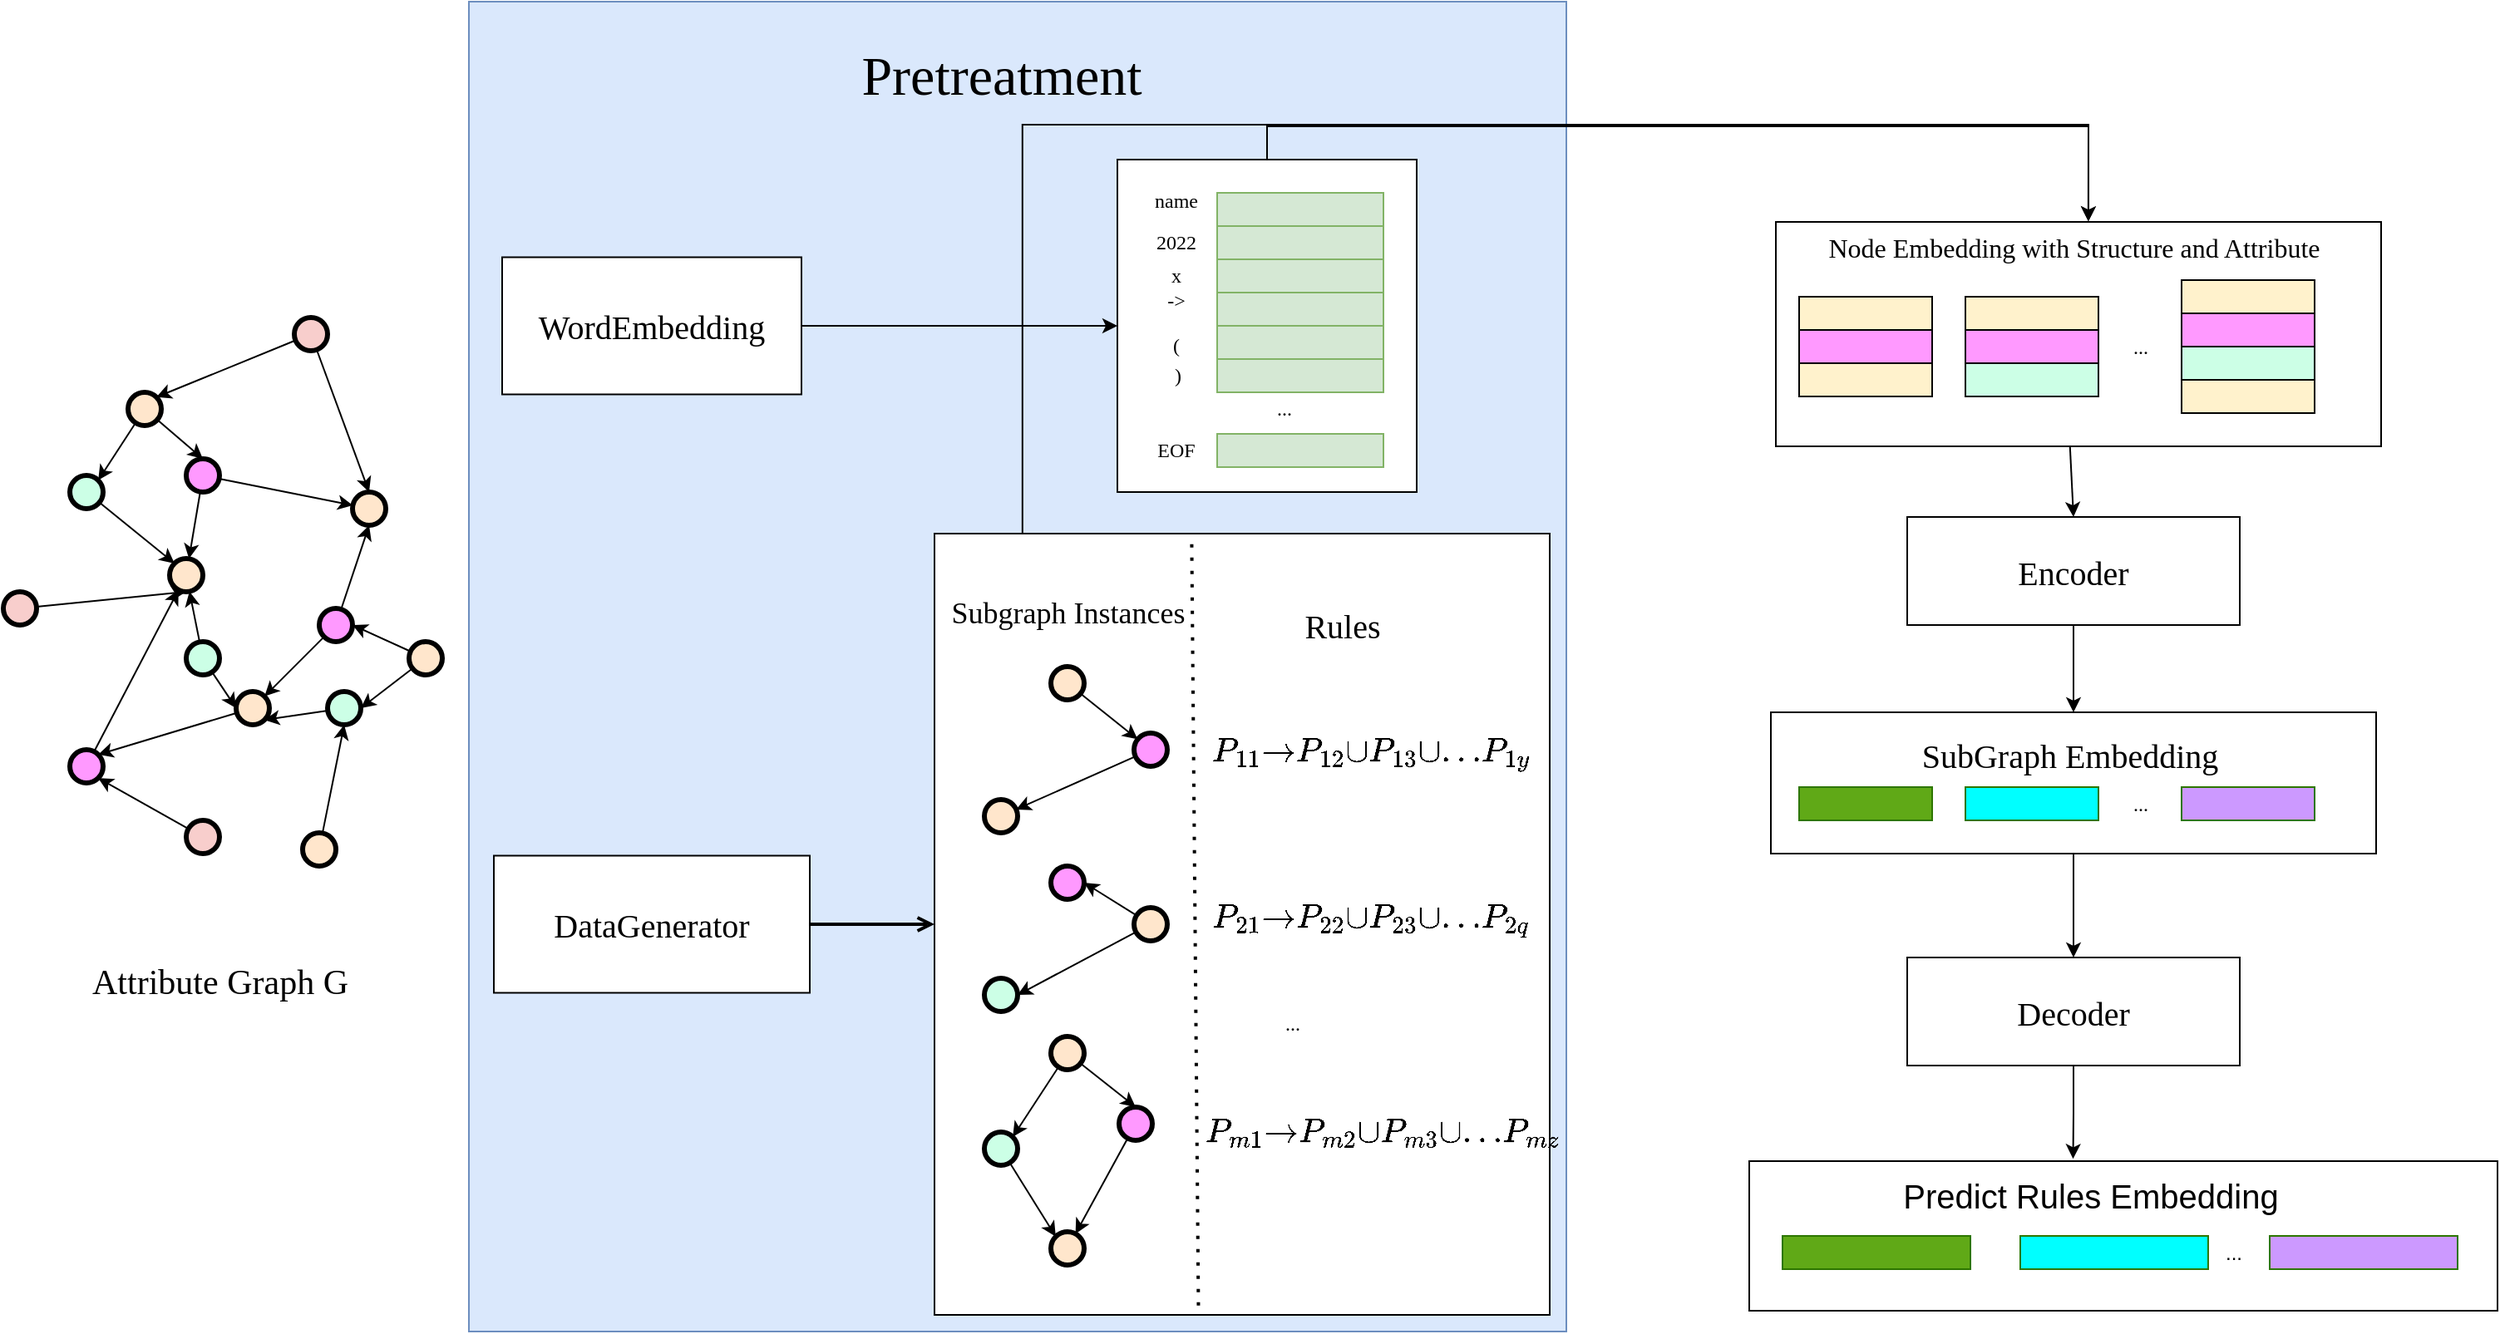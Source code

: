 <mxfile version="21.3.2" type="github">
  <diagram id="YgVjmNeeTJTMkVuTX1qY" name="第 1 页">
    <mxGraphModel dx="2221" dy="1983" grid="1" gridSize="10" guides="1" tooltips="1" connect="1" arrows="1" fold="1" page="1" pageScale="1" pageWidth="827" pageHeight="1169" math="1" shadow="0">
      <root>
        <mxCell id="0" />
        <mxCell id="1" parent="0" />
        <mxCell id="9s3qkHR6bOh1nxQZLDKp-53" value="" style="whiteSpace=wrap;html=1;" vertex="1" parent="1">
          <mxGeometry x="900" y="307.5" width="450" height="90" as="geometry" />
        </mxCell>
        <mxCell id="9s3qkHR6bOh1nxQZLDKp-37" value="" style="rounded=0;whiteSpace=wrap;html=1;gradientDirection=north;fillColor=#dae8fc;strokeColor=#6c8ebf;fontFamily=Times New Roman;" vertex="1" parent="1">
          <mxGeometry x="130" y="-390" width="660" height="800" as="geometry" />
        </mxCell>
        <mxCell id="9s3qkHR6bOh1nxQZLDKp-43" style="edgeStyle=orthogonalEdgeStyle;rounded=0;orthogonalLoop=1;jettySize=auto;html=1;entryX=0.528;entryY=-0.011;entryDx=0;entryDy=0;entryPerimeter=0;fontFamily=Times New Roman;" edge="1" parent="1" source="9s3qkHR6bOh1nxQZLDKp-35" target="o_sgE8OzQir2t5ASwDxD-76">
          <mxGeometry relative="1" as="geometry">
            <Array as="points">
              <mxPoint x="610" y="-315" />
              <mxPoint x="1104" y="-315" />
            </Array>
          </mxGeometry>
        </mxCell>
        <mxCell id="9s3qkHR6bOh1nxQZLDKp-35" value="" style="rounded=0;whiteSpace=wrap;html=1;fontFamily=Times New Roman;" vertex="1" parent="1">
          <mxGeometry x="520" y="-295" width="180" height="200" as="geometry" />
        </mxCell>
        <mxCell id="9s3qkHR6bOh1nxQZLDKp-46" style="edgeStyle=orthogonalEdgeStyle;rounded=0;orthogonalLoop=1;jettySize=auto;html=1;entryX=0.5;entryY=0;entryDx=0;entryDy=0;" edge="1" parent="1" source="9s3qkHR6bOh1nxQZLDKp-29" target="9s3qkHR6bOh1nxQZLDKp-33">
          <mxGeometry relative="1" as="geometry" />
        </mxCell>
        <mxCell id="9s3qkHR6bOh1nxQZLDKp-29" value="" style="rounded=0;whiteSpace=wrap;html=1;fontFamily=Times New Roman;" vertex="1" parent="1">
          <mxGeometry x="913" y="37.5" width="364" height="85" as="geometry" />
        </mxCell>
        <mxCell id="o_sgE8OzQir2t5ASwDxD-75" value="" style="rounded=0;whiteSpace=wrap;html=1;strokeWidth=1;fontFamily=Times New Roman;fontSize=12;" parent="1" vertex="1">
          <mxGeometry x="916" y="-257.5" width="364" height="135" as="geometry" />
        </mxCell>
        <mxCell id="o_sgE8OzQir2t5ASwDxD-49" value="" style="rounded=0;whiteSpace=wrap;html=1;strokeWidth=1;fontFamily=Times New Roman;fontSize=12;" parent="1" vertex="1">
          <mxGeometry x="410" y="-70" width="370" height="470" as="geometry" />
        </mxCell>
        <mxCell id="9s3qkHR6bOh1nxQZLDKp-32" style="edgeStyle=orthogonalEdgeStyle;rounded=0;orthogonalLoop=1;jettySize=auto;html=1;entryX=0.5;entryY=0;entryDx=0;entryDy=0;fontFamily=Times New Roman;" edge="1" parent="1" source="hbj6Zmw99jq0ys3fm93o-1" target="9s3qkHR6bOh1nxQZLDKp-29">
          <mxGeometry relative="1" as="geometry" />
        </mxCell>
        <mxCell id="hbj6Zmw99jq0ys3fm93o-1" value="&lt;font style=&quot;font-size: 20px;&quot;&gt;Encoder&lt;/font&gt;" style="rounded=0;whiteSpace=wrap;html=1;fontFamily=Times New Roman;" parent="1" vertex="1">
          <mxGeometry x="995" y="-80" width="200" height="65" as="geometry" />
        </mxCell>
        <mxCell id="o_sgE8OzQir2t5ASwDxD-80" style="edgeStyle=none;shape=connector;rounded=0;orthogonalLoop=1;jettySize=auto;html=1;labelBackgroundColor=default;strokeColor=default;strokeWidth=2;fontFamily=Times New Roman;fontSize=12;fontColor=#000000;endArrow=open;endFill=0;" parent="1" source="hbj6Zmw99jq0ys3fm93o-16" target="o_sgE8OzQir2t5ASwDxD-49" edge="1">
          <mxGeometry relative="1" as="geometry" />
        </mxCell>
        <mxCell id="hbj6Zmw99jq0ys3fm93o-16" value="&lt;font style=&quot;font-size: 20px;&quot;&gt;DataGenerator&lt;/font&gt;" style="rounded=0;whiteSpace=wrap;html=1;fontFamily=Times New Roman;" parent="1" vertex="1">
          <mxGeometry x="145" y="123.75" width="190" height="82.5" as="geometry" />
        </mxCell>
        <mxCell id="hbj6Zmw99jq0ys3fm93o-36" value="&lt;font style=&quot;font-size: 21px;&quot;&gt;Attribute Graph G&lt;/font&gt;" style="text;html=1;align=center;verticalAlign=middle;resizable=0;points=[];autosize=1;strokeColor=none;fillColor=none;fontSize=16;strokeWidth=3;fontFamily=Times New Roman;" parent="1" vertex="1">
          <mxGeometry x="-110" y="180" width="180" height="40" as="geometry" />
        </mxCell>
        <mxCell id="hbj6Zmw99jq0ys3fm93o-18" value="" style="ellipse;whiteSpace=wrap;html=1;aspect=fixed;fillColor=#FF99FF;strokeColor=#000000;strokeWidth=3;fontFamily=Times New Roman;" parent="1" vertex="1">
          <mxGeometry x="-40" y="-115" width="20" height="20" as="geometry" />
        </mxCell>
        <mxCell id="hbj6Zmw99jq0ys3fm93o-19" value="" style="ellipse;whiteSpace=wrap;html=1;aspect=fixed;fillColor=#CCFFE6;strokeColor=#000000;strokeWidth=3;fontFamily=Times New Roman;" parent="1" vertex="1">
          <mxGeometry x="-110" y="-105" width="20" height="20" as="geometry" />
        </mxCell>
        <mxCell id="hbj6Zmw99jq0ys3fm93o-20" value="" style="ellipse;whiteSpace=wrap;html=1;aspect=fixed;fillColor=#ffe6cc;strokeColor=#000000;strokeWidth=3;fontFamily=Times New Roman;" parent="1" vertex="1">
          <mxGeometry x="60" y="-95" width="20" height="20" as="geometry" />
        </mxCell>
        <mxCell id="hbj6Zmw99jq0ys3fm93o-29" style="edgeStyle=none;rounded=0;orthogonalLoop=1;jettySize=auto;html=1;fontFamily=Times New Roman;" parent="1" source="hbj6Zmw99jq0ys3fm93o-18" target="hbj6Zmw99jq0ys3fm93o-20" edge="1">
          <mxGeometry relative="1" as="geometry" />
        </mxCell>
        <mxCell id="o_sgE8OzQir2t5ASwDxD-15" style="edgeStyle=none;rounded=0;orthogonalLoop=1;jettySize=auto;html=1;entryX=0;entryY=0.5;entryDx=0;entryDy=0;strokeWidth=1;fontFamily=Times New Roman;fontSize=12;fontColor=#000000;" parent="1" source="hbj6Zmw99jq0ys3fm93o-21" target="hbj6Zmw99jq0ys3fm93o-26" edge="1">
          <mxGeometry relative="1" as="geometry" />
        </mxCell>
        <mxCell id="hbj6Zmw99jq0ys3fm93o-21" value="" style="ellipse;whiteSpace=wrap;html=1;aspect=fixed;fillColor=#CCFFE6;strokeColor=#000000;strokeWidth=3;fontFamily=Times New Roman;" parent="1" vertex="1">
          <mxGeometry x="-40" y="-5" width="20" height="20" as="geometry" />
        </mxCell>
        <mxCell id="hbj6Zmw99jq0ys3fm93o-22" value="" style="ellipse;whiteSpace=wrap;html=1;aspect=fixed;fillColor=#ffe6cc;strokeColor=#000000;strokeWidth=3;fontFamily=Times New Roman;" parent="1" vertex="1">
          <mxGeometry x="-50" y="-55" width="20" height="20" as="geometry" />
        </mxCell>
        <mxCell id="hbj6Zmw99jq0ys3fm93o-28" style="rounded=0;orthogonalLoop=1;jettySize=auto;html=1;fontFamily=Times New Roman;" parent="1" source="hbj6Zmw99jq0ys3fm93o-18" target="hbj6Zmw99jq0ys3fm93o-22" edge="1">
          <mxGeometry relative="1" as="geometry" />
        </mxCell>
        <mxCell id="hbj6Zmw99jq0ys3fm93o-33" style="edgeStyle=none;rounded=0;orthogonalLoop=1;jettySize=auto;html=1;entryX=0;entryY=0;entryDx=0;entryDy=0;fontFamily=Times New Roman;" parent="1" source="hbj6Zmw99jq0ys3fm93o-19" target="hbj6Zmw99jq0ys3fm93o-22" edge="1">
          <mxGeometry relative="1" as="geometry" />
        </mxCell>
        <mxCell id="hbj6Zmw99jq0ys3fm93o-32" style="edgeStyle=none;rounded=0;orthogonalLoop=1;jettySize=auto;html=1;fontFamily=Times New Roman;" parent="1" source="hbj6Zmw99jq0ys3fm93o-21" target="hbj6Zmw99jq0ys3fm93o-22" edge="1">
          <mxGeometry relative="1" as="geometry" />
        </mxCell>
        <mxCell id="o_sgE8OzQir2t5ASwDxD-7" style="edgeStyle=none;rounded=0;orthogonalLoop=1;jettySize=auto;html=1;entryX=0.5;entryY=1;entryDx=0;entryDy=0;strokeWidth=1;fontFamily=Times New Roman;fontSize=12;fontColor=#000000;" parent="1" source="hbj6Zmw99jq0ys3fm93o-23" target="hbj6Zmw99jq0ys3fm93o-20" edge="1">
          <mxGeometry relative="1" as="geometry" />
        </mxCell>
        <mxCell id="hbj6Zmw99jq0ys3fm93o-23" value="" style="ellipse;whiteSpace=wrap;html=1;aspect=fixed;fillColor=#FF99FF;strokeColor=#000000;strokeWidth=3;fontFamily=Times New Roman;" parent="1" vertex="1">
          <mxGeometry x="40" y="-25" width="20" height="20" as="geometry" />
        </mxCell>
        <mxCell id="9s3qkHR6bOh1nxQZLDKp-66" style="rounded=0;orthogonalLoop=1;jettySize=auto;html=1;entryX=1;entryY=0;entryDx=0;entryDy=0;" edge="1" parent="1" source="hbj6Zmw99jq0ys3fm93o-26" target="9s3qkHR6bOh1nxQZLDKp-63">
          <mxGeometry relative="1" as="geometry" />
        </mxCell>
        <mxCell id="hbj6Zmw99jq0ys3fm93o-26" value="" style="ellipse;whiteSpace=wrap;html=1;aspect=fixed;fillColor=#ffe6cc;strokeColor=#000000;strokeWidth=3;fontFamily=Times New Roman;" parent="1" vertex="1">
          <mxGeometry x="-10" y="25" width="20" height="20" as="geometry" />
        </mxCell>
        <mxCell id="hbj6Zmw99jq0ys3fm93o-31" style="edgeStyle=none;rounded=0;orthogonalLoop=1;jettySize=auto;html=1;fontFamily=Times New Roman;" parent="1" source="hbj6Zmw99jq0ys3fm93o-23" target="hbj6Zmw99jq0ys3fm93o-26" edge="1">
          <mxGeometry relative="1" as="geometry" />
        </mxCell>
        <mxCell id="o_sgE8OzQir2t5ASwDxD-13" style="edgeStyle=none;rounded=0;orthogonalLoop=1;jettySize=auto;html=1;entryX=1;entryY=1;entryDx=0;entryDy=0;strokeWidth=1;fontFamily=Times New Roman;fontSize=12;fontColor=#000000;" parent="1" source="o_sgE8OzQir2t5ASwDxD-12" target="hbj6Zmw99jq0ys3fm93o-26" edge="1">
          <mxGeometry relative="1" as="geometry" />
        </mxCell>
        <mxCell id="o_sgE8OzQir2t5ASwDxD-12" value="" style="ellipse;whiteSpace=wrap;html=1;aspect=fixed;fillColor=#CCFFE6;strokeColor=#000000;strokeWidth=3;fontFamily=Times New Roman;" parent="1" vertex="1">
          <mxGeometry x="45" y="25" width="20" height="20" as="geometry" />
        </mxCell>
        <mxCell id="o_sgE8OzQir2t5ASwDxD-22" style="edgeStyle=none;rounded=0;orthogonalLoop=1;jettySize=auto;html=1;entryX=1;entryY=0.5;entryDx=0;entryDy=0;strokeWidth=1;fontFamily=Times New Roman;fontSize=12;fontColor=#000000;" parent="1" source="o_sgE8OzQir2t5ASwDxD-17" target="o_sgE8OzQir2t5ASwDxD-12" edge="1">
          <mxGeometry relative="1" as="geometry" />
        </mxCell>
        <mxCell id="o_sgE8OzQir2t5ASwDxD-23" style="edgeStyle=none;rounded=0;orthogonalLoop=1;jettySize=auto;html=1;entryX=1;entryY=0.5;entryDx=0;entryDy=0;strokeWidth=1;fontFamily=Times New Roman;fontSize=12;fontColor=#000000;" parent="1" source="o_sgE8OzQir2t5ASwDxD-17" target="hbj6Zmw99jq0ys3fm93o-23" edge="1">
          <mxGeometry relative="1" as="geometry" />
        </mxCell>
        <mxCell id="o_sgE8OzQir2t5ASwDxD-17" value="" style="ellipse;whiteSpace=wrap;html=1;aspect=fixed;fillColor=#ffe6cc;strokeColor=#000000;strokeWidth=3;fontFamily=Times New Roman;" parent="1" vertex="1">
          <mxGeometry x="94" y="-5" width="20" height="20" as="geometry" />
        </mxCell>
        <mxCell id="o_sgE8OzQir2t5ASwDxD-25" style="edgeStyle=none;rounded=0;orthogonalLoop=1;jettySize=auto;html=1;entryX=0.5;entryY=1;entryDx=0;entryDy=0;strokeWidth=1;fontFamily=Times New Roman;fontSize=12;fontColor=#000000;" parent="1" source="o_sgE8OzQir2t5ASwDxD-18" target="hbj6Zmw99jq0ys3fm93o-22" edge="1">
          <mxGeometry relative="1" as="geometry" />
        </mxCell>
        <mxCell id="o_sgE8OzQir2t5ASwDxD-18" value="" style="ellipse;whiteSpace=wrap;html=1;aspect=fixed;fillColor=#f8cecc;strokeColor=#000000;strokeWidth=3;fontFamily=Times New Roman;" parent="1" vertex="1">
          <mxGeometry x="-150" y="-35" width="20" height="20" as="geometry" />
        </mxCell>
        <mxCell id="o_sgE8OzQir2t5ASwDxD-20" style="edgeStyle=none;rounded=0;orthogonalLoop=1;jettySize=auto;html=1;entryX=1;entryY=0;entryDx=0;entryDy=0;strokeWidth=1;fontFamily=Times New Roman;fontSize=12;fontColor=#000000;" parent="1" source="o_sgE8OzQir2t5ASwDxD-19" target="hbj6Zmw99jq0ys3fm93o-19" edge="1">
          <mxGeometry relative="1" as="geometry" />
        </mxCell>
        <mxCell id="o_sgE8OzQir2t5ASwDxD-21" style="edgeStyle=none;rounded=0;orthogonalLoop=1;jettySize=auto;html=1;entryX=0.5;entryY=0;entryDx=0;entryDy=0;strokeWidth=1;fontFamily=Times New Roman;fontSize=12;fontColor=#000000;" parent="1" source="o_sgE8OzQir2t5ASwDxD-19" target="hbj6Zmw99jq0ys3fm93o-18" edge="1">
          <mxGeometry relative="1" as="geometry" />
        </mxCell>
        <mxCell id="o_sgE8OzQir2t5ASwDxD-19" value="" style="ellipse;whiteSpace=wrap;html=1;aspect=fixed;fillColor=#ffe6cc;strokeColor=#000000;strokeWidth=3;fontFamily=Times New Roman;" parent="1" vertex="1">
          <mxGeometry x="-75" y="-155" width="20" height="20" as="geometry" />
        </mxCell>
        <mxCell id="o_sgE8OzQir2t5ASwDxD-35" value="" style="ellipse;whiteSpace=wrap;html=1;aspect=fixed;fillColor=#CCFFE6;strokeColor=#000000;strokeWidth=3;fontFamily=Times New Roman;" parent="1" vertex="1">
          <mxGeometry x="440" y="290" width="20" height="20" as="geometry" />
        </mxCell>
        <mxCell id="o_sgE8OzQir2t5ASwDxD-38" style="edgeStyle=none;rounded=0;orthogonalLoop=1;jettySize=auto;html=1;entryX=0;entryY=0;entryDx=0;entryDy=0;fontFamily=Times New Roman;" parent="1" source="o_sgE8OzQir2t5ASwDxD-35" target="o_sgE8OzQir2t5ASwDxD-36" edge="1">
          <mxGeometry relative="1" as="geometry" />
        </mxCell>
        <mxCell id="o_sgE8OzQir2t5ASwDxD-39" style="edgeStyle=none;rounded=0;orthogonalLoop=1;jettySize=auto;html=1;entryX=1;entryY=0;entryDx=0;entryDy=0;strokeWidth=1;fontFamily=Times New Roman;fontSize=12;fontColor=#000000;" parent="1" source="o_sgE8OzQir2t5ASwDxD-41" target="o_sgE8OzQir2t5ASwDxD-35" edge="1">
          <mxGeometry relative="1" as="geometry" />
        </mxCell>
        <mxCell id="o_sgE8OzQir2t5ASwDxD-40" style="edgeStyle=none;rounded=0;orthogonalLoop=1;jettySize=auto;html=1;entryX=0.5;entryY=0;entryDx=0;entryDy=0;strokeWidth=1;fontFamily=Times New Roman;fontSize=12;fontColor=#000000;" parent="1" source="o_sgE8OzQir2t5ASwDxD-41" target="o_sgE8OzQir2t5ASwDxD-42" edge="1">
          <mxGeometry relative="1" as="geometry">
            <mxPoint x="560" y="280" as="targetPoint" />
          </mxGeometry>
        </mxCell>
        <mxCell id="o_sgE8OzQir2t5ASwDxD-41" value="" style="ellipse;whiteSpace=wrap;html=1;aspect=fixed;fillColor=#ffe6cc;strokeColor=#000000;strokeWidth=3;fontFamily=Times New Roman;" parent="1" vertex="1">
          <mxGeometry x="480" y="232.5" width="20" height="20" as="geometry" />
        </mxCell>
        <mxCell id="o_sgE8OzQir2t5ASwDxD-45" style="edgeStyle=none;rounded=0;orthogonalLoop=1;jettySize=auto;html=1;strokeWidth=1;fontFamily=Times New Roman;fontSize=12;fontColor=#000000;" parent="1" source="o_sgE8OzQir2t5ASwDxD-42" target="o_sgE8OzQir2t5ASwDxD-36" edge="1">
          <mxGeometry relative="1" as="geometry" />
        </mxCell>
        <mxCell id="o_sgE8OzQir2t5ASwDxD-42" value="" style="ellipse;whiteSpace=wrap;html=1;aspect=fixed;fillColor=#FF99FF;strokeColor=#000000;strokeWidth=3;fontFamily=Times New Roman;" parent="1" vertex="1">
          <mxGeometry x="521" y="275" width="20" height="20" as="geometry" />
        </mxCell>
        <mxCell id="o_sgE8OzQir2t5ASwDxD-47" value="..." style="text;html=1;align=center;verticalAlign=middle;resizable=0;points=[];autosize=1;strokeColor=none;fillColor=none;fontSize=12;fontFamily=Times New Roman;fontColor=#000000;" parent="1" vertex="1">
          <mxGeometry x="610" y="210" width="30" height="30" as="geometry" />
        </mxCell>
        <mxCell id="o_sgE8OzQir2t5ASwDxD-52" value="" style="endArrow=none;html=1;rounded=0;dashed=1;dashPattern=1 3;labelBackgroundColor=default;strokeColor=default;strokeWidth=2;fontFamily=Times New Roman;fontSize=12;fontColor=#000000;shape=connector;entryX=0.418;entryY=0.001;entryDx=0;entryDy=0;entryPerimeter=0;exitX=0.429;exitY=0.988;exitDx=0;exitDy=0;exitPerimeter=0;" parent="1" source="o_sgE8OzQir2t5ASwDxD-49" target="o_sgE8OzQir2t5ASwDxD-49" edge="1">
          <mxGeometry width="50" height="50" relative="1" as="geometry">
            <mxPoint x="610" y="190" as="sourcePoint" />
            <mxPoint x="660" y="140" as="targetPoint" />
          </mxGeometry>
        </mxCell>
        <mxCell id="o_sgE8OzQir2t5ASwDxD-53" value="&lt;font style=&quot;font-size: 18px;&quot;&gt;Subgraph Instances&lt;/font&gt;" style="text;html=1;align=center;verticalAlign=middle;resizable=0;points=[];autosize=1;strokeColor=none;fillColor=none;fontSize=13;fontFamily=Times New Roman;fontColor=#000000;" parent="1" vertex="1">
          <mxGeometry x="410" y="-42.5" width="160" height="40" as="geometry" />
        </mxCell>
        <mxCell id="o_sgE8OzQir2t5ASwDxD-54" value="&lt;font style=&quot;font-size: 20px;&quot;&gt;Rules&lt;/font&gt;" style="text;html=1;align=center;verticalAlign=middle;resizable=0;points=[];autosize=1;strokeColor=none;fillColor=none;fontSize=12;fontFamily=Times New Roman;fontColor=#000000;" parent="1" vertex="1">
          <mxGeometry x="620" y="-35" width="70" height="40" as="geometry" />
        </mxCell>
        <mxCell id="o_sgE8OzQir2t5ASwDxD-34" value="&lt;font style=&quot;font-size: 20px;&quot;&gt;$$P_{21}{\rightarrow}P_{22}{\cup}P_{23}{\cup}{...}P_{2q}$$&lt;/font&gt;" style="text;html=1;align=center;verticalAlign=middle;resizable=0;points=[];autosize=1;strokeColor=none;fillColor=none;fontSize=12;fontFamily=Times New Roman;fontColor=#000000;strokeWidth=3;" parent="1" vertex="1">
          <mxGeometry x="392" y="140" width="560" height="40" as="geometry" />
        </mxCell>
        <mxCell id="hbj6Zmw99jq0ys3fm93o-42" value="" style="ellipse;whiteSpace=wrap;html=1;aspect=fixed;fillColor=#ffe6cc;strokeColor=#000000;strokeWidth=3;container=0;fontFamily=Times New Roman;" parent="1" vertex="1">
          <mxGeometry x="480" y="10" width="20" height="20" as="geometry" />
        </mxCell>
        <mxCell id="hbj6Zmw99jq0ys3fm93o-49" value="" style="ellipse;whiteSpace=wrap;html=1;aspect=fixed;fillColor=#FF99FF;strokeColor=#000000;strokeWidth=3;container=0;fontFamily=Times New Roman;" parent="1" vertex="1">
          <mxGeometry x="530" y="50" width="20" height="20" as="geometry" />
        </mxCell>
        <mxCell id="hbj6Zmw99jq0ys3fm93o-50" style="edgeStyle=none;rounded=0;orthogonalLoop=1;jettySize=auto;html=1;fontFamily=Times New Roman;" parent="1" source="hbj6Zmw99jq0ys3fm93o-42" target="hbj6Zmw99jq0ys3fm93o-49" edge="1">
          <mxGeometry relative="1" as="geometry" />
        </mxCell>
        <mxCell id="hbj6Zmw99jq0ys3fm93o-51" value="" style="ellipse;whiteSpace=wrap;html=1;aspect=fixed;fillColor=#ffe6cc;strokeColor=#000000;strokeWidth=3;container=0;fontFamily=Times New Roman;" parent="1" vertex="1">
          <mxGeometry x="440" y="90" width="20" height="20" as="geometry" />
        </mxCell>
        <mxCell id="hbj6Zmw99jq0ys3fm93o-52" style="edgeStyle=none;rounded=0;orthogonalLoop=1;jettySize=auto;html=1;fontFamily=Times New Roman;" parent="1" source="hbj6Zmw99jq0ys3fm93o-49" target="hbj6Zmw99jq0ys3fm93o-51" edge="1">
          <mxGeometry relative="1" as="geometry" />
        </mxCell>
        <mxCell id="o_sgE8OzQir2t5ASwDxD-26" value="" style="ellipse;whiteSpace=wrap;html=1;aspect=fixed;fillColor=#FF99FF;strokeColor=#000000;strokeWidth=3;fontFamily=Times New Roman;" parent="1" vertex="1">
          <mxGeometry x="480" y="130" width="20" height="20" as="geometry" />
        </mxCell>
        <mxCell id="o_sgE8OzQir2t5ASwDxD-27" value="" style="ellipse;whiteSpace=wrap;html=1;aspect=fixed;fillColor=#CCFFE6;strokeColor=#000000;strokeWidth=3;fontFamily=Times New Roman;" parent="1" vertex="1">
          <mxGeometry x="440" y="197.5" width="20" height="20" as="geometry" />
        </mxCell>
        <mxCell id="o_sgE8OzQir2t5ASwDxD-28" style="edgeStyle=none;rounded=0;orthogonalLoop=1;jettySize=auto;html=1;entryX=1;entryY=0.5;entryDx=0;entryDy=0;strokeWidth=1;fontFamily=Times New Roman;fontSize=12;fontColor=#000000;" parent="1" source="o_sgE8OzQir2t5ASwDxD-30" target="o_sgE8OzQir2t5ASwDxD-27" edge="1">
          <mxGeometry relative="1" as="geometry" />
        </mxCell>
        <mxCell id="o_sgE8OzQir2t5ASwDxD-29" style="edgeStyle=none;rounded=0;orthogonalLoop=1;jettySize=auto;html=1;entryX=1;entryY=0.5;entryDx=0;entryDy=0;strokeWidth=1;fontFamily=Times New Roman;fontSize=12;fontColor=#000000;" parent="1" source="o_sgE8OzQir2t5ASwDxD-30" target="o_sgE8OzQir2t5ASwDxD-26" edge="1">
          <mxGeometry relative="1" as="geometry" />
        </mxCell>
        <mxCell id="o_sgE8OzQir2t5ASwDxD-30" value="" style="ellipse;whiteSpace=wrap;html=1;aspect=fixed;fillColor=#ffe6cc;strokeColor=#000000;strokeWidth=3;fontFamily=Times New Roman;" parent="1" vertex="1">
          <mxGeometry x="530" y="155" width="20" height="20" as="geometry" />
        </mxCell>
        <mxCell id="o_sgE8OzQir2t5ASwDxD-3" value="&lt;font style=&quot;font-size: 20px;&quot;&gt;$$P_{11}{\rightarrow}P_{12}{\cup}P_{13}{\cup}{...}P_{1y}$$&lt;/font&gt;" style="text;html=1;align=center;verticalAlign=middle;resizable=0;points=[];autosize=1;strokeColor=none;fillColor=none;fontSize=12;fontFamily=Times New Roman;fontColor=#000000;strokeWidth=3;" parent="1" vertex="1">
          <mxGeometry x="397" y="40" width="550" height="40" as="geometry" />
        </mxCell>
        <mxCell id="o_sgE8OzQir2t5ASwDxD-46" value="&lt;font style=&quot;font-size: 20px;&quot;&gt;$$P_{m1}{\rightarrow}P_{m2}{\cup}P_{m3}{\cup}{...}P_{mz}$$&lt;/font&gt;" style="text;whiteSpace=wrap;html=1;fontSize=12;fontFamily=Times New Roman;fontColor=#000000;" parent="1" vertex="1">
          <mxGeometry x="571" y="250" width="146" height="40" as="geometry" />
        </mxCell>
        <mxCell id="o_sgE8OzQir2t5ASwDxD-36" value="" style="ellipse;whiteSpace=wrap;html=1;aspect=fixed;fillColor=#ffe6cc;strokeColor=#000000;strokeWidth=3;fontFamily=Times New Roman;" parent="1" vertex="1">
          <mxGeometry x="480" y="350" width="20" height="20" as="geometry" />
        </mxCell>
        <mxCell id="o_sgE8OzQir2t5ASwDxD-71" value="..." style="text;html=1;align=center;verticalAlign=middle;resizable=0;points=[];autosize=1;strokeColor=none;fillColor=none;fontSize=12;fontFamily=Times New Roman;fontColor=#000000;" parent="1" vertex="1">
          <mxGeometry x="1120" y="-197.5" width="30" height="30" as="geometry" />
        </mxCell>
        <mxCell id="o_sgE8OzQir2t5ASwDxD-72" value="" style="group;fontFamily=Times New Roman;" parent="1" vertex="1" connectable="0">
          <mxGeometry x="930" y="-212.5" width="90" height="60" as="geometry" />
        </mxCell>
        <mxCell id="o_sgE8OzQir2t5ASwDxD-57" value="" style="rounded=0;whiteSpace=wrap;html=1;fillColor=#fff2cc;strokeColor=#000000;fontFamily=Times New Roman;" parent="o_sgE8OzQir2t5ASwDxD-72" vertex="1">
          <mxGeometry width="80.0" height="20" as="geometry" />
        </mxCell>
        <mxCell id="o_sgE8OzQir2t5ASwDxD-58" value="" style="rounded=0;whiteSpace=wrap;html=1;fillColor=#FF99FF;strokeColor=#000000;fontFamily=Times New Roman;" parent="o_sgE8OzQir2t5ASwDxD-72" vertex="1">
          <mxGeometry y="20" width="80.0" height="20" as="geometry" />
        </mxCell>
        <mxCell id="o_sgE8OzQir2t5ASwDxD-59" value="" style="rounded=0;whiteSpace=wrap;html=1;fillColor=#fff2cc;strokeColor=#000000;fontFamily=Times New Roman;" parent="o_sgE8OzQir2t5ASwDxD-72" vertex="1">
          <mxGeometry y="40" width="80.0" height="20" as="geometry" />
        </mxCell>
        <mxCell id="o_sgE8OzQir2t5ASwDxD-73" value="" style="group;fontFamily=Times New Roman;fillColor=#CCFFE6;" parent="1" vertex="1" connectable="0">
          <mxGeometry x="1030" y="-212.5" width="80" height="60" as="geometry" />
        </mxCell>
        <mxCell id="o_sgE8OzQir2t5ASwDxD-64" value="" style="rounded=0;whiteSpace=wrap;html=1;fillColor=#fff2cc;strokeColor=#000000;fontFamily=Times New Roman;" parent="o_sgE8OzQir2t5ASwDxD-73" vertex="1">
          <mxGeometry width="80.0" height="20" as="geometry" />
        </mxCell>
        <mxCell id="o_sgE8OzQir2t5ASwDxD-65" value="" style="rounded=0;whiteSpace=wrap;html=1;fillColor=#FF99FF;strokeColor=#000000;fontFamily=Times New Roman;" parent="o_sgE8OzQir2t5ASwDxD-73" vertex="1">
          <mxGeometry y="20" width="80.0" height="20" as="geometry" />
        </mxCell>
        <mxCell id="o_sgE8OzQir2t5ASwDxD-66" value="" style="rounded=0;whiteSpace=wrap;html=1;fillColor=#CCFFE6;strokeColor=#000000;fontFamily=Times New Roman;" parent="o_sgE8OzQir2t5ASwDxD-73" vertex="1">
          <mxGeometry y="40" width="80.0" height="20" as="geometry" />
        </mxCell>
        <mxCell id="o_sgE8OzQir2t5ASwDxD-74" value="" style="group;fontFamily=Times New Roman;" parent="1" vertex="1" connectable="0">
          <mxGeometry x="1160" y="-222.5" width="80" height="80" as="geometry" />
        </mxCell>
        <mxCell id="o_sgE8OzQir2t5ASwDxD-67" value="" style="rounded=0;whiteSpace=wrap;html=1;fillColor=#fff2cc;strokeColor=#000000;fontFamily=Times New Roman;" parent="o_sgE8OzQir2t5ASwDxD-74" vertex="1">
          <mxGeometry width="80.0" height="20" as="geometry" />
        </mxCell>
        <mxCell id="o_sgE8OzQir2t5ASwDxD-68" value="" style="rounded=0;whiteSpace=wrap;html=1;fillColor=#FF99FF;strokeColor=#000000;fontFamily=Times New Roman;" parent="o_sgE8OzQir2t5ASwDxD-74" vertex="1">
          <mxGeometry y="20" width="80.0" height="20" as="geometry" />
        </mxCell>
        <mxCell id="o_sgE8OzQir2t5ASwDxD-69" value="" style="rounded=0;whiteSpace=wrap;html=1;fillColor=#CCFFE6;strokeColor=#000000;fontFamily=Times New Roman;" parent="o_sgE8OzQir2t5ASwDxD-74" vertex="1">
          <mxGeometry y="40" width="80.0" height="20" as="geometry" />
        </mxCell>
        <mxCell id="o_sgE8OzQir2t5ASwDxD-70" value="" style="rounded=0;whiteSpace=wrap;html=1;fillColor=#fff2cc;strokeColor=#000000;fontFamily=Times New Roman;" parent="o_sgE8OzQir2t5ASwDxD-74" vertex="1">
          <mxGeometry y="60" width="80.0" height="20" as="geometry" />
        </mxCell>
        <mxCell id="o_sgE8OzQir2t5ASwDxD-76" value="Node Embedding with Structure and Attribute" style="text;html=1;align=center;verticalAlign=middle;resizable=0;points=[];autosize=1;strokeColor=none;fillColor=none;fontSize=16;fontFamily=Times New Roman;fontColor=#000000;strokeWidth=1;" parent="1" vertex="1">
          <mxGeometry x="935" y="-257.5" width="320" height="30" as="geometry" />
        </mxCell>
        <mxCell id="o_sgE8OzQir2t5ASwDxD-79" value="" style="endArrow=classic;html=1;rounded=0;labelBackgroundColor=default;strokeColor=default;strokeWidth=1;fontFamily=Times New Roman;fontSize=12;fontColor=#000000;shape=connector;exitX=0.486;exitY=1.003;exitDx=0;exitDy=0;exitPerimeter=0;entryX=0.5;entryY=0;entryDx=0;entryDy=0;" parent="1" source="o_sgE8OzQir2t5ASwDxD-75" target="hbj6Zmw99jq0ys3fm93o-1" edge="1">
          <mxGeometry width="50" height="50" relative="1" as="geometry">
            <mxPoint x="990" y="-32.5" as="sourcePoint" />
            <mxPoint x="1093" y="-92.5" as="targetPoint" />
          </mxGeometry>
        </mxCell>
        <mxCell id="9s3qkHR6bOh1nxQZLDKp-36" style="edgeStyle=orthogonalEdgeStyle;rounded=0;orthogonalLoop=1;jettySize=auto;html=1;entryX=0;entryY=0.5;entryDx=0;entryDy=0;fontFamily=Times New Roman;" edge="1" parent="1" source="o_sgE8OzQir2t5ASwDxD-81" target="9s3qkHR6bOh1nxQZLDKp-35">
          <mxGeometry relative="1" as="geometry" />
        </mxCell>
        <mxCell id="o_sgE8OzQir2t5ASwDxD-81" value="&lt;font style=&quot;font-size: 20px;&quot;&gt;WordEmbedding&lt;/font&gt;" style="rounded=0;whiteSpace=wrap;html=1;fontFamily=Times New Roman;" parent="1" vertex="1">
          <mxGeometry x="150" y="-236.25" width="180" height="82.5" as="geometry" />
        </mxCell>
        <mxCell id="9s3qkHR6bOh1nxQZLDKp-1" value="" style="group;fontFamily=Times New Roman;" vertex="1" connectable="0" parent="1">
          <mxGeometry x="580" y="-275" width="100" height="100" as="geometry" />
        </mxCell>
        <mxCell id="9s3qkHR6bOh1nxQZLDKp-2" value="" style="rounded=0;whiteSpace=wrap;html=1;fillColor=#d5e8d4;strokeColor=#82b366;fontFamily=Times New Roman;" vertex="1" parent="9s3qkHR6bOh1nxQZLDKp-1">
          <mxGeometry width="100" height="20" as="geometry" />
        </mxCell>
        <mxCell id="9s3qkHR6bOh1nxQZLDKp-3" value="" style="rounded=0;whiteSpace=wrap;html=1;fillColor=#d5e8d4;strokeColor=#82b366;fontFamily=Times New Roman;" vertex="1" parent="9s3qkHR6bOh1nxQZLDKp-1">
          <mxGeometry y="20" width="100" height="20" as="geometry" />
        </mxCell>
        <mxCell id="9s3qkHR6bOh1nxQZLDKp-4" value="" style="rounded=0;whiteSpace=wrap;html=1;fillColor=#d5e8d4;strokeColor=#82b366;fontFamily=Times New Roman;" vertex="1" parent="9s3qkHR6bOh1nxQZLDKp-1">
          <mxGeometry y="40" width="100" height="20" as="geometry" />
        </mxCell>
        <mxCell id="9s3qkHR6bOh1nxQZLDKp-5" value="" style="rounded=0;whiteSpace=wrap;html=1;fillColor=#d5e8d4;strokeColor=#82b366;fontFamily=Times New Roman;" vertex="1" parent="9s3qkHR6bOh1nxQZLDKp-1">
          <mxGeometry y="60" width="100" height="20" as="geometry" />
        </mxCell>
        <mxCell id="9s3qkHR6bOh1nxQZLDKp-6" value="" style="rounded=0;whiteSpace=wrap;html=1;fillColor=#d5e8d4;strokeColor=#82b366;fontFamily=Times New Roman;" vertex="1" parent="9s3qkHR6bOh1nxQZLDKp-1">
          <mxGeometry y="80" width="100" height="20" as="geometry" />
        </mxCell>
        <mxCell id="9s3qkHR6bOh1nxQZLDKp-8" value="name" style="text;html=1;align=center;verticalAlign=middle;resizable=0;points=[];autosize=1;strokeColor=none;fillColor=none;fontFamily=Times New Roman;" vertex="1" parent="1">
          <mxGeometry x="530" y="-285" width="50" height="30" as="geometry" />
        </mxCell>
        <mxCell id="9s3qkHR6bOh1nxQZLDKp-9" value="2022" style="text;html=1;align=center;verticalAlign=middle;resizable=0;points=[];autosize=1;strokeColor=none;fillColor=none;fontFamily=Times New Roman;" vertex="1" parent="1">
          <mxGeometry x="530" y="-260" width="50" height="30" as="geometry" />
        </mxCell>
        <mxCell id="9s3qkHR6bOh1nxQZLDKp-10" value="x" style="text;html=1;align=center;verticalAlign=middle;resizable=0;points=[];autosize=1;strokeColor=none;fillColor=none;fontFamily=Times New Roman;" vertex="1" parent="1">
          <mxGeometry x="540" y="-240" width="30" height="30" as="geometry" />
        </mxCell>
        <mxCell id="9s3qkHR6bOh1nxQZLDKp-11" value="-&amp;gt;" style="text;html=1;align=center;verticalAlign=middle;resizable=0;points=[];autosize=1;strokeColor=none;fillColor=none;fontFamily=Times New Roman;" vertex="1" parent="1">
          <mxGeometry x="540" y="-225" width="30" height="30" as="geometry" />
        </mxCell>
        <mxCell id="9s3qkHR6bOh1nxQZLDKp-12" value="(" style="text;html=1;align=center;verticalAlign=middle;resizable=0;points=[];autosize=1;strokeColor=none;fillColor=none;fontFamily=Times New Roman;" vertex="1" parent="1">
          <mxGeometry x="540" y="-198" width="30" height="30" as="geometry" />
        </mxCell>
        <mxCell id="9s3qkHR6bOh1nxQZLDKp-13" value="" style="rounded=0;whiteSpace=wrap;html=1;fillColor=#d5e8d4;strokeColor=#82b366;fontFamily=Times New Roman;" vertex="1" parent="1">
          <mxGeometry x="580" y="-175" width="100" height="20" as="geometry" />
        </mxCell>
        <mxCell id="9s3qkHR6bOh1nxQZLDKp-14" value=")" style="text;html=1;align=center;verticalAlign=middle;resizable=0;points=[];autosize=1;strokeColor=none;fillColor=none;fontFamily=Times New Roman;" vertex="1" parent="1">
          <mxGeometry x="541" y="-180" width="30" height="30" as="geometry" />
        </mxCell>
        <mxCell id="9s3qkHR6bOh1nxQZLDKp-16" value="..." style="text;html=1;align=center;verticalAlign=middle;resizable=0;points=[];autosize=1;strokeColor=none;fillColor=none;fontFamily=Times New Roman;" vertex="1" parent="1">
          <mxGeometry x="605" y="-160" width="30" height="30" as="geometry" />
        </mxCell>
        <mxCell id="9s3qkHR6bOh1nxQZLDKp-17" value="" style="rounded=0;whiteSpace=wrap;html=1;fillColor=#d5e8d4;strokeColor=#82b366;fontFamily=Times New Roman;" vertex="1" parent="1">
          <mxGeometry x="580" y="-130" width="100" height="20" as="geometry" />
        </mxCell>
        <mxCell id="9s3qkHR6bOh1nxQZLDKp-18" value="EOF" style="text;html=1;align=center;verticalAlign=middle;resizable=0;points=[];autosize=1;strokeColor=none;fillColor=none;fontFamily=Times New Roman;" vertex="1" parent="1">
          <mxGeometry x="530" y="-135" width="50" height="30" as="geometry" />
        </mxCell>
        <mxCell id="9s3qkHR6bOh1nxQZLDKp-23" value="" style="rounded=0;whiteSpace=wrap;html=1;fillColor=#60a917;strokeColor=#2D7600;fontFamily=Times New Roman;fontColor=#ffffff;" vertex="1" parent="1">
          <mxGeometry x="930" y="82.5" width="80" height="20" as="geometry" />
        </mxCell>
        <mxCell id="9s3qkHR6bOh1nxQZLDKp-26" value="" style="rounded=0;whiteSpace=wrap;html=1;fillColor=#00FFFF;strokeColor=#2D7600;fontFamily=Times New Roman;fontColor=#ffffff;" vertex="1" parent="1">
          <mxGeometry x="1030" y="82.5" width="80" height="20" as="geometry" />
        </mxCell>
        <mxCell id="9s3qkHR6bOh1nxQZLDKp-27" value="" style="rounded=0;whiteSpace=wrap;html=1;fillColor=#CC99FF;strokeColor=#2D7600;fontFamily=Times New Roman;fontColor=#ffffff;" vertex="1" parent="1">
          <mxGeometry x="1160" y="82.5" width="80" height="20" as="geometry" />
        </mxCell>
        <mxCell id="9s3qkHR6bOh1nxQZLDKp-28" value="..." style="text;html=1;align=center;verticalAlign=middle;resizable=0;points=[];autosize=1;strokeColor=none;fillColor=none;fontFamily=Times New Roman;" vertex="1" parent="1">
          <mxGeometry x="1120" y="77.5" width="30" height="30" as="geometry" />
        </mxCell>
        <mxCell id="9s3qkHR6bOh1nxQZLDKp-30" value="&lt;font style=&quot;font-size: 20px;&quot;&gt;SubGraph Embedding&amp;nbsp;&lt;/font&gt;" style="text;html=1;align=center;verticalAlign=middle;resizable=0;points=[];autosize=1;strokeColor=none;fillColor=none;fontSize=16;fontFamily=Times New Roman;fontColor=#000000;strokeWidth=1;" vertex="1" parent="1">
          <mxGeometry x="990" y="42.5" width="210" height="40" as="geometry" />
        </mxCell>
        <mxCell id="9s3qkHR6bOh1nxQZLDKp-55" style="edgeStyle=orthogonalEdgeStyle;rounded=0;orthogonalLoop=1;jettySize=auto;html=1;entryX=0.459;entryY=-0.033;entryDx=0;entryDy=0;entryPerimeter=0;" edge="1" parent="1" source="9s3qkHR6bOh1nxQZLDKp-33" target="9s3qkHR6bOh1nxQZLDKp-54">
          <mxGeometry relative="1" as="geometry" />
        </mxCell>
        <mxCell id="9s3qkHR6bOh1nxQZLDKp-33" value="&lt;font style=&quot;font-size: 20px;&quot;&gt;Decoder&lt;/font&gt;" style="rounded=0;whiteSpace=wrap;html=1;fontFamily=Times New Roman;" vertex="1" parent="1">
          <mxGeometry x="995" y="185" width="200" height="65" as="geometry" />
        </mxCell>
        <mxCell id="9s3qkHR6bOh1nxQZLDKp-39" value="&lt;font style=&quot;font-size: 33px;&quot;&gt;Pretreatment&lt;/font&gt;" style="text;html=1;align=center;verticalAlign=middle;resizable=0;points=[];autosize=1;strokeColor=none;fillColor=none;fontFamily=Times New Roman;" vertex="1" parent="1">
          <mxGeometry x="355" y="-370" width="190" height="50" as="geometry" />
        </mxCell>
        <mxCell id="9s3qkHR6bOh1nxQZLDKp-44" value="" style="endArrow=classic;html=1;rounded=0;entryX=0.528;entryY=-0.011;entryDx=0;entryDy=0;exitX=0.143;exitY=-0.001;exitDx=0;exitDy=0;exitPerimeter=0;entryPerimeter=0;edgeStyle=orthogonalEdgeStyle;fontFamily=Times New Roman;" edge="1" parent="1" source="o_sgE8OzQir2t5ASwDxD-49" target="o_sgE8OzQir2t5ASwDxD-76">
          <mxGeometry width="50" height="50" relative="1" as="geometry">
            <mxPoint x="462.98" y="-76.47" as="sourcePoint" />
            <mxPoint x="1029.52" y="-235.32" as="targetPoint" />
            <Array as="points">
              <mxPoint x="463" y="-316" />
              <mxPoint x="1104" y="-316" />
            </Array>
          </mxGeometry>
        </mxCell>
        <mxCell id="9s3qkHR6bOh1nxQZLDKp-48" value="" style="rounded=0;whiteSpace=wrap;html=1;fillColor=#60a917;strokeColor=#2D7600;fontFamily=Times New Roman;fontColor=#ffffff;" vertex="1" parent="1">
          <mxGeometry x="920" y="352.5" width="113" height="20" as="geometry" />
        </mxCell>
        <mxCell id="9s3qkHR6bOh1nxQZLDKp-49" value="" style="rounded=0;whiteSpace=wrap;html=1;fillColor=#00FFFF;strokeColor=#2D7600;fontFamily=Times New Roman;fontColor=#ffffff;" vertex="1" parent="1">
          <mxGeometry x="1063" y="352.5" width="113" height="20" as="geometry" />
        </mxCell>
        <mxCell id="9s3qkHR6bOh1nxQZLDKp-50" value="" style="rounded=0;whiteSpace=wrap;html=1;fillColor=#CC99FF;strokeColor=#2D7600;fontFamily=Times New Roman;fontColor=#ffffff;" vertex="1" parent="1">
          <mxGeometry x="1213" y="352.5" width="113" height="20" as="geometry" />
        </mxCell>
        <mxCell id="9s3qkHR6bOh1nxQZLDKp-52" value="..." style="text;html=1;align=center;verticalAlign=middle;resizable=0;points=[];autosize=1;strokeColor=none;fillColor=none;" vertex="1" parent="1">
          <mxGeometry x="1176" y="347.5" width="30" height="30" as="geometry" />
        </mxCell>
        <mxCell id="9s3qkHR6bOh1nxQZLDKp-54" value="&lt;font style=&quot;font-size: 20px;&quot;&gt;Predict Rules Embedding&lt;/font&gt;" style="text;html=1;align=center;verticalAlign=middle;resizable=0;points=[];autosize=1;strokeColor=none;fillColor=none;" vertex="1" parent="1">
          <mxGeometry x="980" y="307.5" width="250" height="40" as="geometry" />
        </mxCell>
        <mxCell id="9s3qkHR6bOh1nxQZLDKp-67" style="rounded=0;orthogonalLoop=1;jettySize=auto;html=1;" edge="1" parent="1" source="9s3qkHR6bOh1nxQZLDKp-63" target="hbj6Zmw99jq0ys3fm93o-22">
          <mxGeometry relative="1" as="geometry" />
        </mxCell>
        <mxCell id="9s3qkHR6bOh1nxQZLDKp-63" value="" style="ellipse;whiteSpace=wrap;html=1;aspect=fixed;fillColor=#FF99FF;strokeColor=#000000;strokeWidth=3;fontFamily=Times New Roman;" vertex="1" parent="1">
          <mxGeometry x="-110" y="60" width="20" height="20" as="geometry" />
        </mxCell>
        <mxCell id="9s3qkHR6bOh1nxQZLDKp-68" style="rounded=0;orthogonalLoop=1;jettySize=auto;html=1;entryX=0.5;entryY=1;entryDx=0;entryDy=0;" edge="1" parent="1" source="9s3qkHR6bOh1nxQZLDKp-64" target="o_sgE8OzQir2t5ASwDxD-12">
          <mxGeometry relative="1" as="geometry" />
        </mxCell>
        <mxCell id="9s3qkHR6bOh1nxQZLDKp-64" value="" style="ellipse;whiteSpace=wrap;html=1;aspect=fixed;fillColor=#ffe6cc;strokeColor=#000000;strokeWidth=3;fontFamily=Times New Roman;" vertex="1" parent="1">
          <mxGeometry x="30" y="110" width="20" height="20" as="geometry" />
        </mxCell>
        <mxCell id="9s3qkHR6bOh1nxQZLDKp-74" style="rounded=0;orthogonalLoop=1;jettySize=auto;html=1;entryX=1;entryY=1;entryDx=0;entryDy=0;" edge="1" parent="1" source="9s3qkHR6bOh1nxQZLDKp-69" target="9s3qkHR6bOh1nxQZLDKp-63">
          <mxGeometry relative="1" as="geometry" />
        </mxCell>
        <mxCell id="9s3qkHR6bOh1nxQZLDKp-69" value="" style="ellipse;whiteSpace=wrap;html=1;aspect=fixed;fillColor=#f8cecc;strokeColor=#000000;strokeWidth=3;fontFamily=Times New Roman;" vertex="1" parent="1">
          <mxGeometry x="-40" y="102.5" width="20" height="20" as="geometry" />
        </mxCell>
        <mxCell id="9s3qkHR6bOh1nxQZLDKp-71" style="rounded=0;orthogonalLoop=1;jettySize=auto;html=1;entryX=0.5;entryY=0;entryDx=0;entryDy=0;" edge="1" parent="1" source="9s3qkHR6bOh1nxQZLDKp-70" target="hbj6Zmw99jq0ys3fm93o-20">
          <mxGeometry relative="1" as="geometry" />
        </mxCell>
        <mxCell id="9s3qkHR6bOh1nxQZLDKp-72" style="rounded=0;orthogonalLoop=1;jettySize=auto;html=1;entryX=1;entryY=0;entryDx=0;entryDy=0;" edge="1" parent="1" source="9s3qkHR6bOh1nxQZLDKp-70" target="o_sgE8OzQir2t5ASwDxD-19">
          <mxGeometry relative="1" as="geometry" />
        </mxCell>
        <mxCell id="9s3qkHR6bOh1nxQZLDKp-70" value="" style="ellipse;whiteSpace=wrap;html=1;aspect=fixed;fillColor=#f8cecc;strokeColor=#000000;strokeWidth=3;fontFamily=Times New Roman;" vertex="1" parent="1">
          <mxGeometry x="25" y="-200" width="20" height="20" as="geometry" />
        </mxCell>
      </root>
    </mxGraphModel>
  </diagram>
</mxfile>
